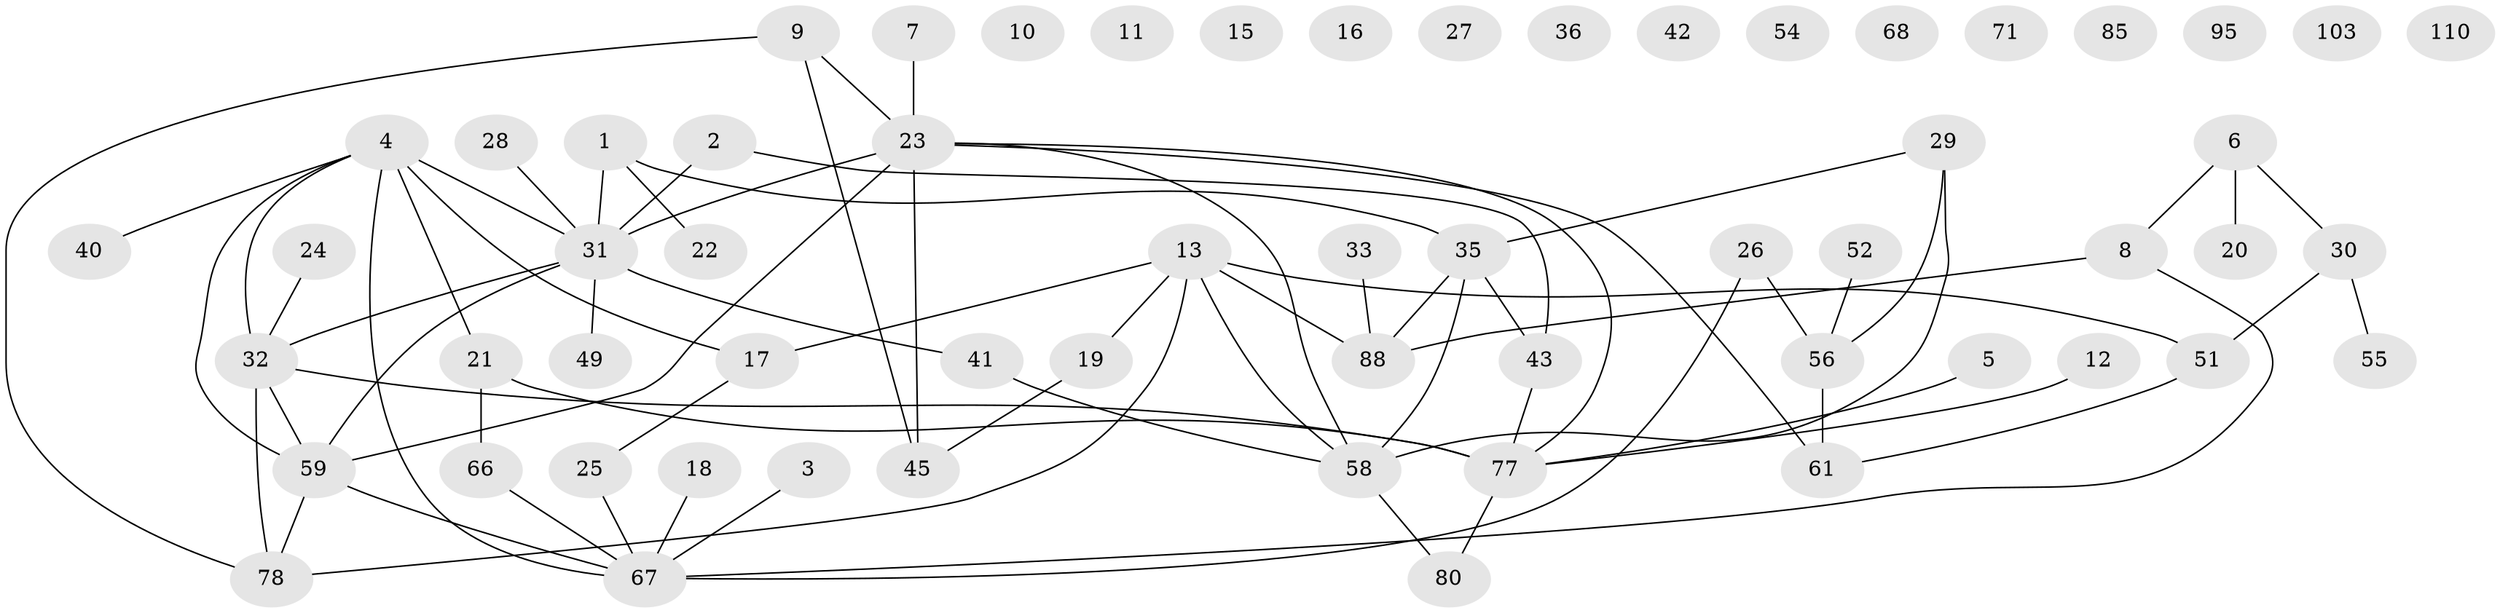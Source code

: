 // original degree distribution, {4: 0.10833333333333334, 2: 0.275, 1: 0.24166666666666667, 3: 0.20833333333333334, 0: 0.1, 5: 0.03333333333333333, 6: 0.03333333333333333}
// Generated by graph-tools (version 1.1) at 2025/16/03/04/25 18:16:27]
// undirected, 60 vertices, 72 edges
graph export_dot {
graph [start="1"]
  node [color=gray90,style=filled];
  1 [super="+44+64"];
  2;
  3 [super="+63"];
  4 [super="+107+46"];
  5 [super="+50"];
  6 [super="+104"];
  7 [super="+119"];
  8;
  9 [super="+14"];
  10;
  11;
  12;
  13 [super="+34"];
  15 [super="+98"];
  16 [super="+113"];
  17 [super="+87+47"];
  18;
  19;
  20 [super="+99"];
  21;
  22;
  23 [super="+72+53"];
  24;
  25;
  26 [super="+39"];
  27;
  28 [super="+86"];
  29;
  30 [super="+120+82"];
  31 [super="+69+37"];
  32 [super="+48"];
  33;
  35 [super="+38"];
  36;
  40;
  41 [super="+60"];
  42;
  43 [super="+57"];
  45;
  49;
  51 [super="+76"];
  52;
  54;
  55;
  56 [super="+73+96"];
  58 [super="+81+74"];
  59 [super="+89"];
  61 [super="+65"];
  66 [super="+116"];
  67 [super="+90"];
  68;
  71;
  77 [super="+102+94+84"];
  78 [super="+91"];
  80 [super="+97"];
  85;
  88 [super="+114"];
  95;
  103;
  110;
  1 -- 22;
  1 -- 31;
  1 -- 35;
  2 -- 43;
  2 -- 31;
  3 -- 67;
  4 -- 40;
  4 -- 59;
  4 -- 17;
  4 -- 32;
  4 -- 31;
  4 -- 67;
  4 -- 21;
  5 -- 77;
  6 -- 8;
  6 -- 20;
  6 -- 30;
  7 -- 23;
  8 -- 67;
  8 -- 88;
  9 -- 23;
  9 -- 45;
  9 -- 78;
  12 -- 77;
  13 -- 19;
  13 -- 78;
  13 -- 17;
  13 -- 51;
  13 -- 88;
  13 -- 58;
  17 -- 25;
  18 -- 67;
  19 -- 45;
  21 -- 66;
  21 -- 77;
  23 -- 45;
  23 -- 59;
  23 -- 77;
  23 -- 58;
  23 -- 61;
  23 -- 31;
  24 -- 32;
  25 -- 67;
  26 -- 67;
  26 -- 56;
  28 -- 31;
  29 -- 56;
  29 -- 35;
  29 -- 58;
  30 -- 55;
  30 -- 51;
  31 -- 32;
  31 -- 49;
  31 -- 59;
  31 -- 41;
  32 -- 77 [weight=2];
  32 -- 59;
  32 -- 78;
  33 -- 88;
  35 -- 88;
  35 -- 43;
  35 -- 58;
  41 -- 58;
  43 -- 77;
  51 -- 61;
  52 -- 56;
  56 -- 61;
  58 -- 80;
  59 -- 67;
  59 -- 78;
  66 -- 67;
  77 -- 80;
}
